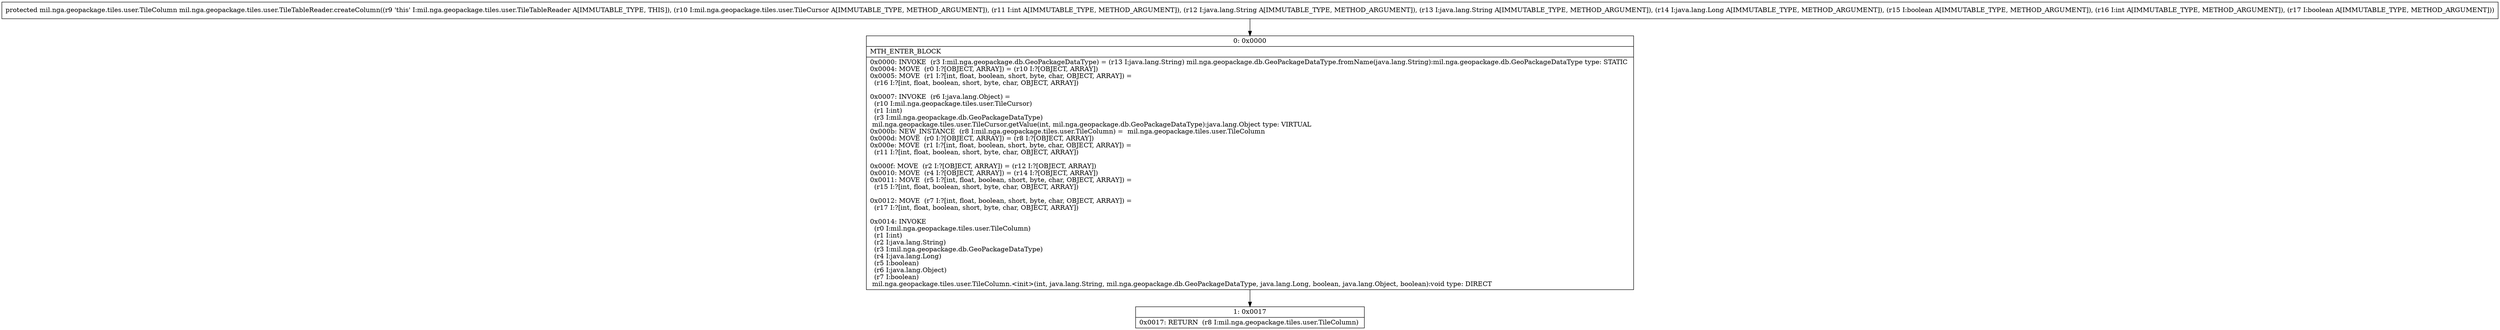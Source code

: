 digraph "CFG formil.nga.geopackage.tiles.user.TileTableReader.createColumn(Lmil\/nga\/geopackage\/tiles\/user\/TileCursor;ILjava\/lang\/String;Ljava\/lang\/String;Ljava\/lang\/Long;ZIZ)Lmil\/nga\/geopackage\/tiles\/user\/TileColumn;" {
Node_0 [shape=record,label="{0\:\ 0x0000|MTH_ENTER_BLOCK\l|0x0000: INVOKE  (r3 I:mil.nga.geopackage.db.GeoPackageDataType) = (r13 I:java.lang.String) mil.nga.geopackage.db.GeoPackageDataType.fromName(java.lang.String):mil.nga.geopackage.db.GeoPackageDataType type: STATIC \l0x0004: MOVE  (r0 I:?[OBJECT, ARRAY]) = (r10 I:?[OBJECT, ARRAY]) \l0x0005: MOVE  (r1 I:?[int, float, boolean, short, byte, char, OBJECT, ARRAY]) = \l  (r16 I:?[int, float, boolean, short, byte, char, OBJECT, ARRAY])\l \l0x0007: INVOKE  (r6 I:java.lang.Object) = \l  (r10 I:mil.nga.geopackage.tiles.user.TileCursor)\l  (r1 I:int)\l  (r3 I:mil.nga.geopackage.db.GeoPackageDataType)\l mil.nga.geopackage.tiles.user.TileCursor.getValue(int, mil.nga.geopackage.db.GeoPackageDataType):java.lang.Object type: VIRTUAL \l0x000b: NEW_INSTANCE  (r8 I:mil.nga.geopackage.tiles.user.TileColumn) =  mil.nga.geopackage.tiles.user.TileColumn \l0x000d: MOVE  (r0 I:?[OBJECT, ARRAY]) = (r8 I:?[OBJECT, ARRAY]) \l0x000e: MOVE  (r1 I:?[int, float, boolean, short, byte, char, OBJECT, ARRAY]) = \l  (r11 I:?[int, float, boolean, short, byte, char, OBJECT, ARRAY])\l \l0x000f: MOVE  (r2 I:?[OBJECT, ARRAY]) = (r12 I:?[OBJECT, ARRAY]) \l0x0010: MOVE  (r4 I:?[OBJECT, ARRAY]) = (r14 I:?[OBJECT, ARRAY]) \l0x0011: MOVE  (r5 I:?[int, float, boolean, short, byte, char, OBJECT, ARRAY]) = \l  (r15 I:?[int, float, boolean, short, byte, char, OBJECT, ARRAY])\l \l0x0012: MOVE  (r7 I:?[int, float, boolean, short, byte, char, OBJECT, ARRAY]) = \l  (r17 I:?[int, float, boolean, short, byte, char, OBJECT, ARRAY])\l \l0x0014: INVOKE  \l  (r0 I:mil.nga.geopackage.tiles.user.TileColumn)\l  (r1 I:int)\l  (r2 I:java.lang.String)\l  (r3 I:mil.nga.geopackage.db.GeoPackageDataType)\l  (r4 I:java.lang.Long)\l  (r5 I:boolean)\l  (r6 I:java.lang.Object)\l  (r7 I:boolean)\l mil.nga.geopackage.tiles.user.TileColumn.\<init\>(int, java.lang.String, mil.nga.geopackage.db.GeoPackageDataType, java.lang.Long, boolean, java.lang.Object, boolean):void type: DIRECT \l}"];
Node_1 [shape=record,label="{1\:\ 0x0017|0x0017: RETURN  (r8 I:mil.nga.geopackage.tiles.user.TileColumn) \l}"];
MethodNode[shape=record,label="{protected mil.nga.geopackage.tiles.user.TileColumn mil.nga.geopackage.tiles.user.TileTableReader.createColumn((r9 'this' I:mil.nga.geopackage.tiles.user.TileTableReader A[IMMUTABLE_TYPE, THIS]), (r10 I:mil.nga.geopackage.tiles.user.TileCursor A[IMMUTABLE_TYPE, METHOD_ARGUMENT]), (r11 I:int A[IMMUTABLE_TYPE, METHOD_ARGUMENT]), (r12 I:java.lang.String A[IMMUTABLE_TYPE, METHOD_ARGUMENT]), (r13 I:java.lang.String A[IMMUTABLE_TYPE, METHOD_ARGUMENT]), (r14 I:java.lang.Long A[IMMUTABLE_TYPE, METHOD_ARGUMENT]), (r15 I:boolean A[IMMUTABLE_TYPE, METHOD_ARGUMENT]), (r16 I:int A[IMMUTABLE_TYPE, METHOD_ARGUMENT]), (r17 I:boolean A[IMMUTABLE_TYPE, METHOD_ARGUMENT])) }"];
MethodNode -> Node_0;
Node_0 -> Node_1;
}

